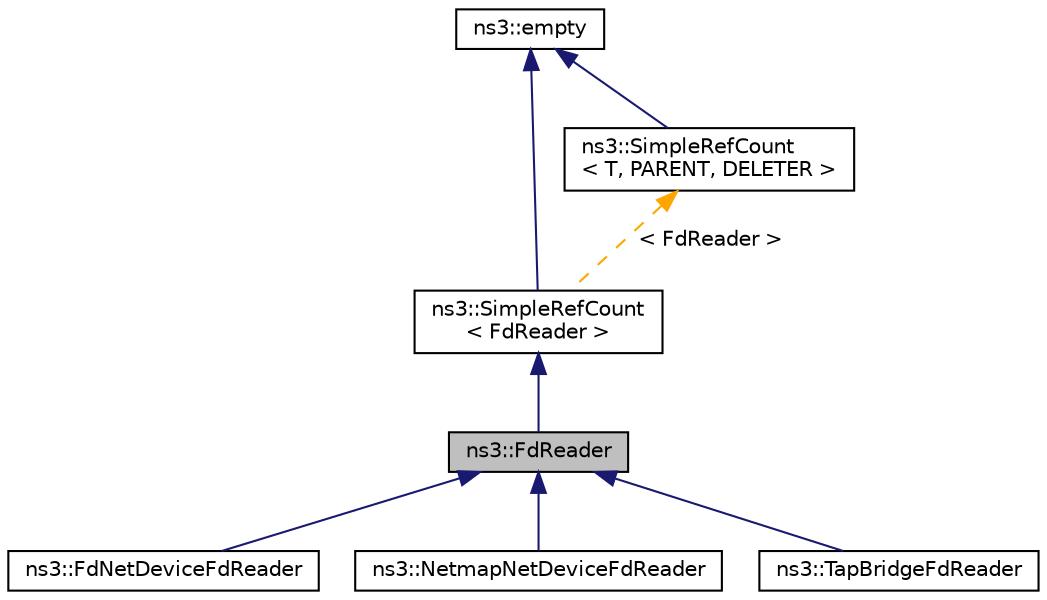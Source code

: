 digraph "ns3::FdReader"
{
 // LATEX_PDF_SIZE
  edge [fontname="Helvetica",fontsize="10",labelfontname="Helvetica",labelfontsize="10"];
  node [fontname="Helvetica",fontsize="10",shape=record];
  Node1 [label="ns3::FdReader",height=0.2,width=0.4,color="black", fillcolor="grey75", style="filled", fontcolor="black",tooltip="A class that asynchronously reads from a file descriptor."];
  Node2 -> Node1 [dir="back",color="midnightblue",fontsize="10",style="solid",fontname="Helvetica"];
  Node2 [label="ns3::SimpleRefCount\l\< FdReader \>",height=0.2,width=0.4,color="black", fillcolor="white", style="filled",URL="$classns3_1_1_simple_ref_count.html",tooltip=" "];
  Node3 -> Node2 [dir="back",color="midnightblue",fontsize="10",style="solid",fontname="Helvetica"];
  Node3 [label="ns3::empty",height=0.2,width=0.4,color="black", fillcolor="white", style="filled",URL="$classns3_1_1empty.html",tooltip="make Callback use a separate empty type"];
  Node4 -> Node2 [dir="back",color="orange",fontsize="10",style="dashed",label=" \< FdReader \>" ,fontname="Helvetica"];
  Node4 [label="ns3::SimpleRefCount\l\< T, PARENT, DELETER \>",height=0.2,width=0.4,color="black", fillcolor="white", style="filled",URL="$classns3_1_1_simple_ref_count.html",tooltip="A template-based reference counting class."];
  Node3 -> Node4 [dir="back",color="midnightblue",fontsize="10",style="solid",fontname="Helvetica"];
  Node1 -> Node5 [dir="back",color="midnightblue",fontsize="10",style="solid",fontname="Helvetica"];
  Node5 [label="ns3::FdNetDeviceFdReader",height=0.2,width=0.4,color="black", fillcolor="white", style="filled",URL="$classns3_1_1_fd_net_device_fd_reader.html",tooltip="This class performs the actual data reading from the sockets."];
  Node1 -> Node6 [dir="back",color="midnightblue",fontsize="10",style="solid",fontname="Helvetica"];
  Node6 [label="ns3::NetmapNetDeviceFdReader",height=0.2,width=0.4,color="black", fillcolor="white", style="filled",URL="$classns3_1_1_netmap_net_device_fd_reader.html",tooltip="This class performs the actual data reading from the netmap ring."];
  Node1 -> Node7 [dir="back",color="midnightblue",fontsize="10",style="solid",fontname="Helvetica"];
  Node7 [label="ns3::TapBridgeFdReader",height=0.2,width=0.4,color="black", fillcolor="white", style="filled",URL="$classns3_1_1_tap_bridge_fd_reader.html",tooltip="Class to perform the actual reading from a socket."];
}
